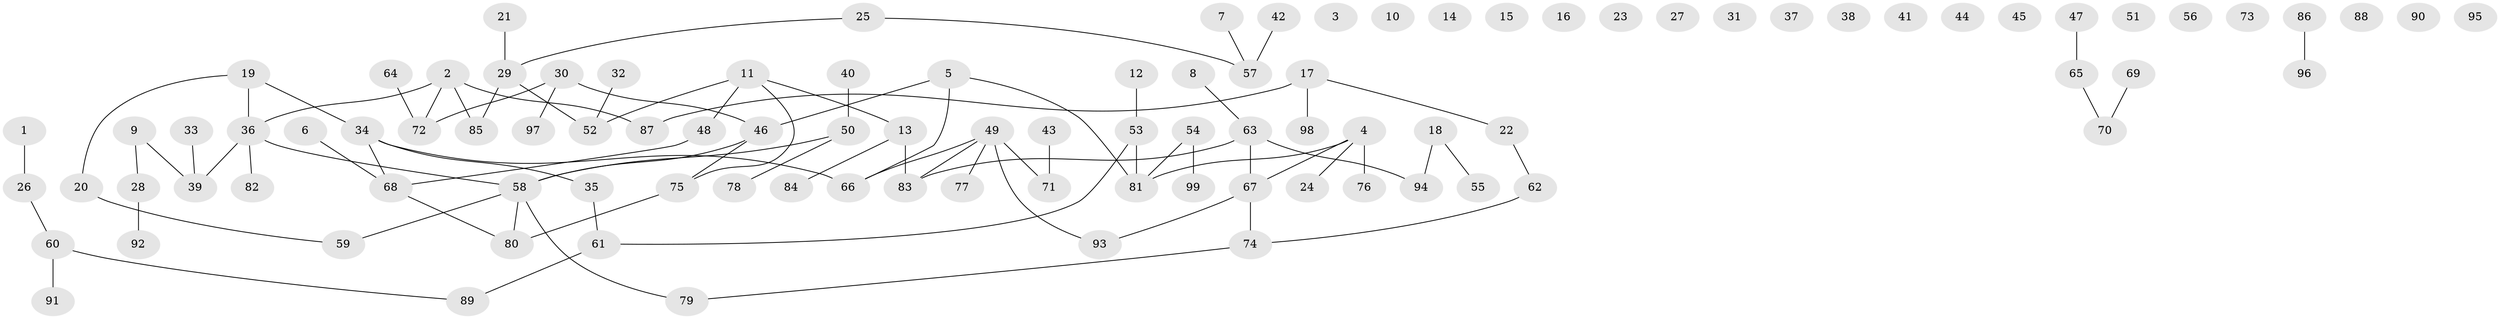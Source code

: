 // coarse degree distribution, {3: 0.175, 8: 0.05, 5: 0.05, 2: 0.3, 1: 0.325, 4: 0.075, 6: 0.025}
// Generated by graph-tools (version 1.1) at 2025/48/03/04/25 22:48:24]
// undirected, 99 vertices, 90 edges
graph export_dot {
  node [color=gray90,style=filled];
  1;
  2;
  3;
  4;
  5;
  6;
  7;
  8;
  9;
  10;
  11;
  12;
  13;
  14;
  15;
  16;
  17;
  18;
  19;
  20;
  21;
  22;
  23;
  24;
  25;
  26;
  27;
  28;
  29;
  30;
  31;
  32;
  33;
  34;
  35;
  36;
  37;
  38;
  39;
  40;
  41;
  42;
  43;
  44;
  45;
  46;
  47;
  48;
  49;
  50;
  51;
  52;
  53;
  54;
  55;
  56;
  57;
  58;
  59;
  60;
  61;
  62;
  63;
  64;
  65;
  66;
  67;
  68;
  69;
  70;
  71;
  72;
  73;
  74;
  75;
  76;
  77;
  78;
  79;
  80;
  81;
  82;
  83;
  84;
  85;
  86;
  87;
  88;
  89;
  90;
  91;
  92;
  93;
  94;
  95;
  96;
  97;
  98;
  99;
  1 -- 26;
  2 -- 36;
  2 -- 72;
  2 -- 85;
  2 -- 87;
  4 -- 24;
  4 -- 67;
  4 -- 76;
  4 -- 81;
  5 -- 46;
  5 -- 66;
  5 -- 81;
  6 -- 68;
  7 -- 57;
  8 -- 63;
  9 -- 28;
  9 -- 39;
  11 -- 13;
  11 -- 48;
  11 -- 52;
  11 -- 75;
  12 -- 53;
  13 -- 83;
  13 -- 84;
  17 -- 22;
  17 -- 87;
  17 -- 98;
  18 -- 55;
  18 -- 94;
  19 -- 20;
  19 -- 34;
  19 -- 36;
  20 -- 59;
  21 -- 29;
  22 -- 62;
  25 -- 29;
  25 -- 57;
  26 -- 60;
  28 -- 92;
  29 -- 52;
  29 -- 85;
  30 -- 46;
  30 -- 72;
  30 -- 97;
  32 -- 52;
  33 -- 39;
  34 -- 35;
  34 -- 66;
  34 -- 68;
  35 -- 61;
  36 -- 39;
  36 -- 58;
  36 -- 82;
  40 -- 50;
  42 -- 57;
  43 -- 71;
  46 -- 58;
  46 -- 75;
  47 -- 65;
  48 -- 68;
  49 -- 66;
  49 -- 71;
  49 -- 77;
  49 -- 83;
  49 -- 93;
  50 -- 58;
  50 -- 78;
  53 -- 61;
  53 -- 81;
  54 -- 81;
  54 -- 99;
  58 -- 59;
  58 -- 79;
  58 -- 80;
  60 -- 89;
  60 -- 91;
  61 -- 89;
  62 -- 74;
  63 -- 67;
  63 -- 83;
  63 -- 94;
  64 -- 72;
  65 -- 70;
  67 -- 74;
  67 -- 93;
  68 -- 80;
  69 -- 70;
  74 -- 79;
  75 -- 80;
  86 -- 96;
}
